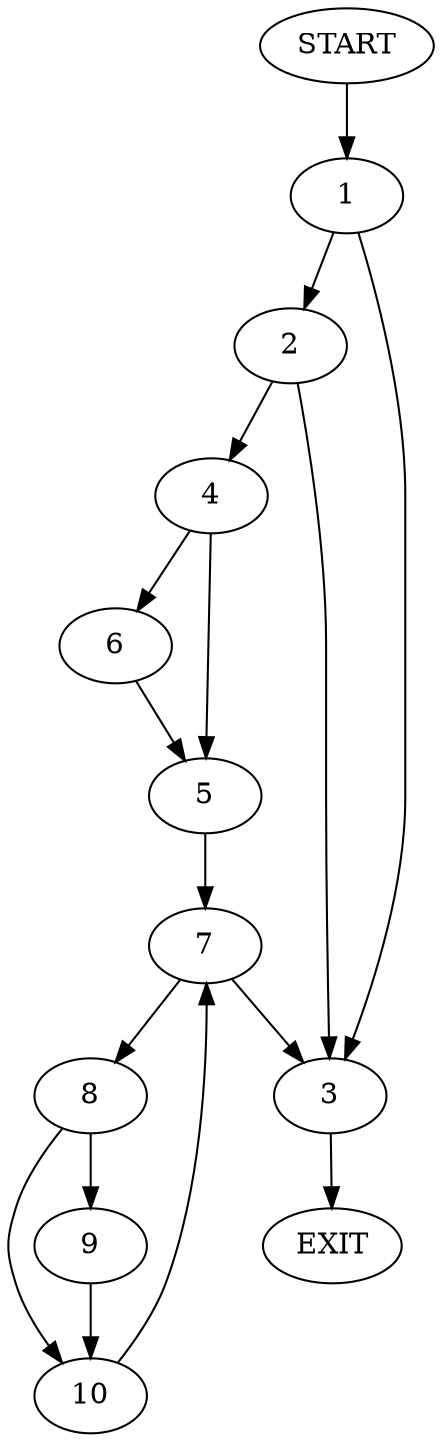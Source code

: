 digraph {
0 [label="START"]
11 [label="EXIT"]
0 -> 1
1 -> 2
1 -> 3
3 -> 11
2 -> 3
2 -> 4
4 -> 5
4 -> 6
5 -> 7
6 -> 5
7 -> 8
7 -> 3
8 -> 9
8 -> 10
9 -> 10
10 -> 7
}

